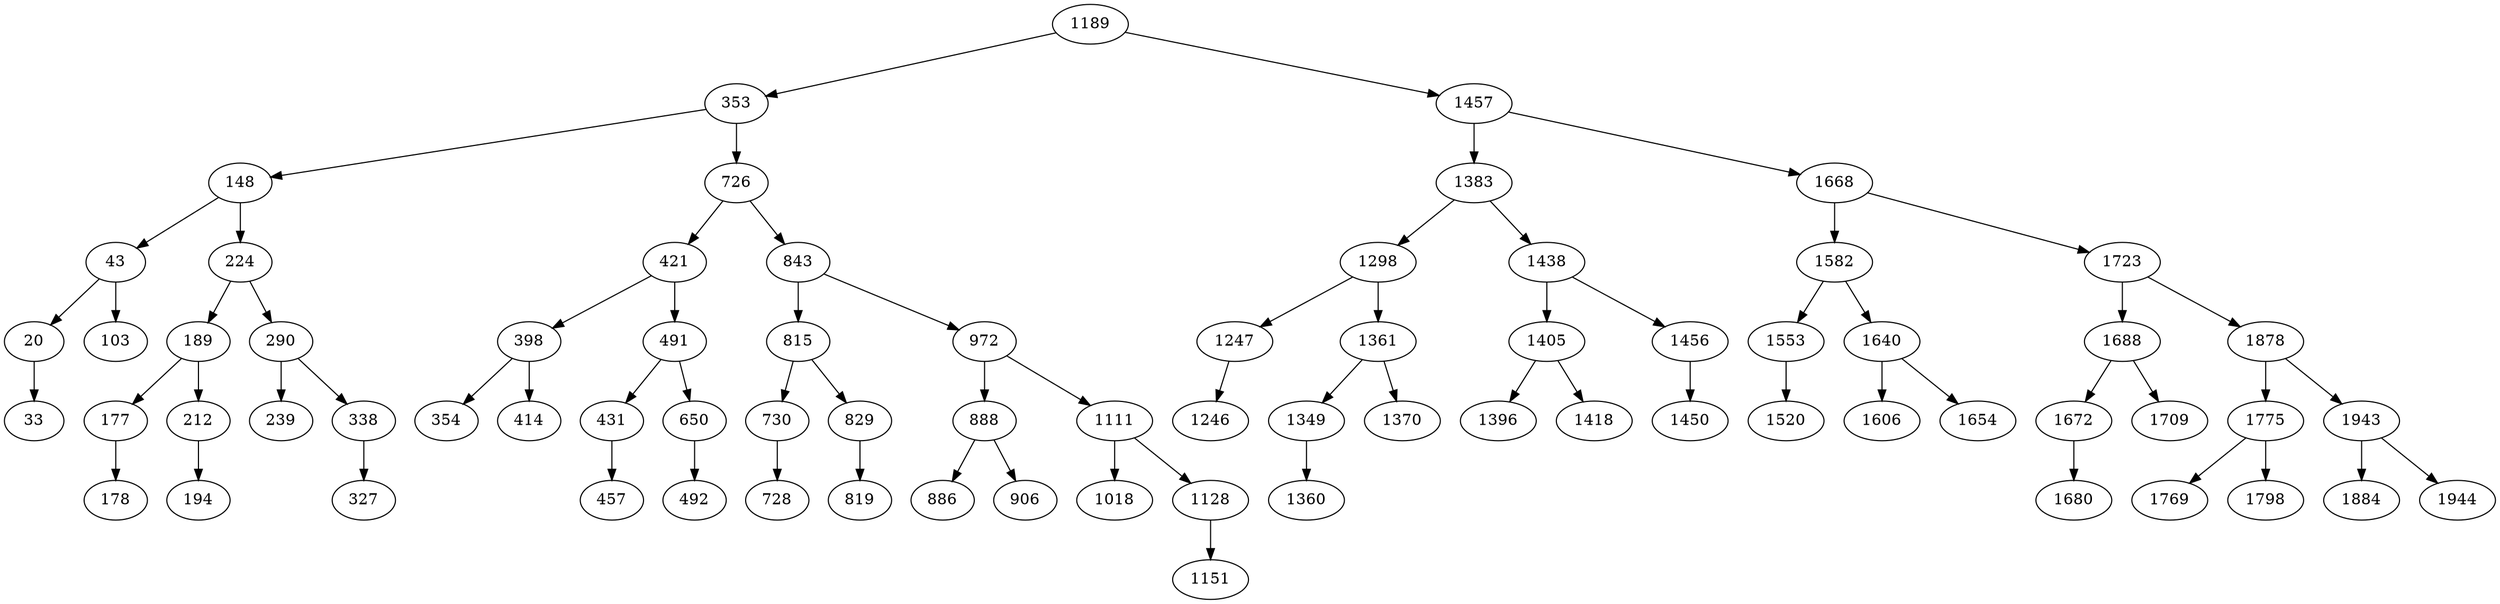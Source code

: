 digraph AVLBaum
{
1189 -> 353;
1189 -> 1457;
353 -> 148;
353 -> 726;
148 -> 43;
148 -> 224;
43 -> 20;
43 -> 103;
20 -> 33;
224 -> 189;
224 -> 290;
189 -> 177;
189 -> 212;
177 -> 178;
212 -> 194;
290 -> 239;
290 -> 338;
338 -> 327;
726 -> 421;
726 -> 843;
421 -> 398;
421 -> 491;
398 -> 354;
398 -> 414;
491 -> 431;
491 -> 650;
431 -> 457;
650 -> 492;
843 -> 815;
843 -> 972;
815 -> 730;
815 -> 829;
730 -> 728;
829 -> 819;
972 -> 888;
972 -> 1111;
888 -> 886;
888 -> 906;
1111 -> 1018;
1111 -> 1128;
1128 -> 1151;
1457 -> 1383;
1457 -> 1668;
1383 -> 1298;
1383 -> 1438;
1298 -> 1247;
1298 -> 1361;
1247 -> 1246;
1361 -> 1349;
1361 -> 1370;
1349 -> 1360;
1438 -> 1405;
1438 -> 1456;
1405 -> 1396;
1405 -> 1418;
1456 -> 1450;
1668 -> 1582;
1668 -> 1723;
1582 -> 1553;
1582 -> 1640;
1553 -> 1520;
1640 -> 1606;
1640 -> 1654;
1723 -> 1688;
1723 -> 1878;
1688 -> 1672;
1688 -> 1709;
1672 -> 1680;
1878 -> 1775;
1878 -> 1943;
1775 -> 1769;
1775 -> 1798;
1943 -> 1884;
1943 -> 1944;
}
